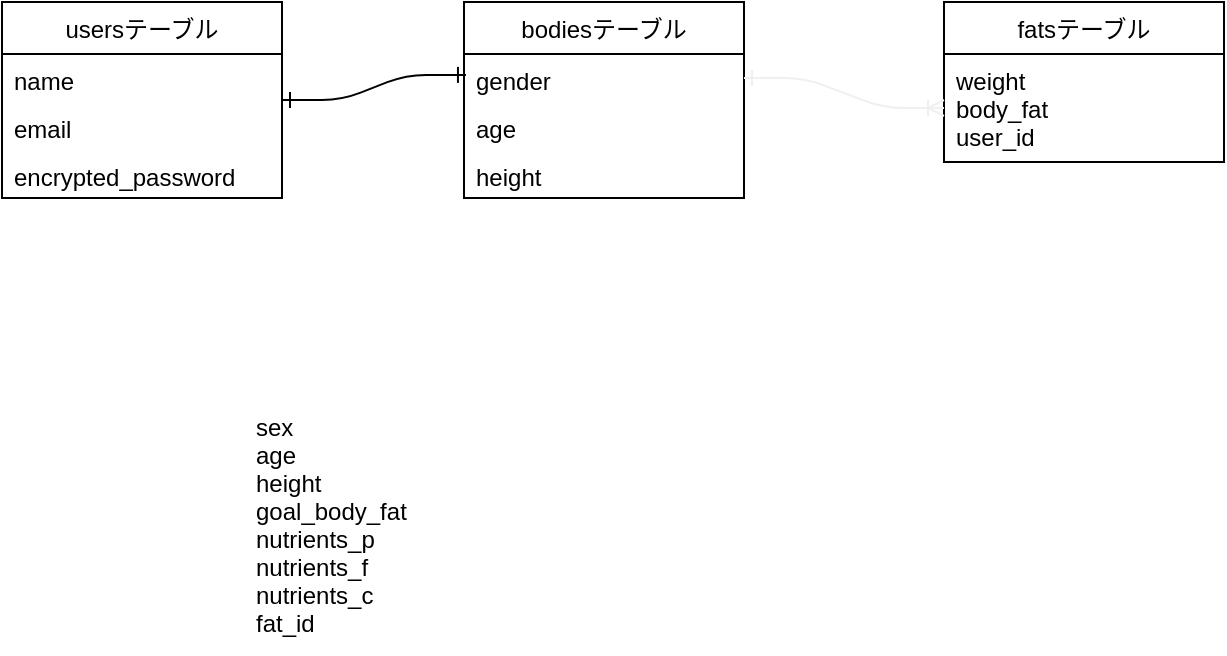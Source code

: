 <mxfile>
    <diagram id="4OkHVRhDQfJwuXleJpZx" name="ページ1">
        <mxGraphModel dx="728" dy="562" grid="1" gridSize="10" guides="1" tooltips="1" connect="1" arrows="1" fold="1" page="1" pageScale="1" pageWidth="827" pageHeight="1169" math="0" shadow="0">
            <root>
                <mxCell id="0"/>
                <mxCell id="1" parent="0"/>
                <mxCell id="2" value="usersテーブル" style="swimlane;fontStyle=0;childLayout=stackLayout;horizontal=1;startSize=26;horizontalStack=0;resizeParent=1;resizeParentMax=0;resizeLast=0;collapsible=1;marginBottom=0;" parent="1" vertex="1">
                    <mxGeometry x="89" y="81" width="140" height="98" as="geometry">
                        <mxRectangle x="330" y="240" width="50" height="26" as="alternateBounds"/>
                    </mxGeometry>
                </mxCell>
                <mxCell id="8" value="name&#10;" style="text;strokeColor=none;fillColor=none;align=left;verticalAlign=top;spacingLeft=4;spacingRight=4;overflow=hidden;rotatable=0;points=[[0,0.5],[1,0.5]];portConstraint=eastwest;" parent="2" vertex="1">
                    <mxGeometry y="26" width="140" height="24" as="geometry"/>
                </mxCell>
                <mxCell id="x5rLlfylDwacytNRwMsk-9" value="email" style="text;strokeColor=none;fillColor=none;align=left;verticalAlign=top;spacingLeft=4;spacingRight=4;overflow=hidden;rotatable=0;points=[[0,0.5],[1,0.5]];portConstraint=eastwest;" vertex="1" parent="2">
                    <mxGeometry y="50" width="140" height="24" as="geometry"/>
                </mxCell>
                <mxCell id="x5rLlfylDwacytNRwMsk-10" value="encrypted_password" style="text;strokeColor=none;fillColor=none;align=left;verticalAlign=top;spacingLeft=4;spacingRight=4;overflow=hidden;rotatable=0;points=[[0,0.5],[1,0.5]];portConstraint=eastwest;" vertex="1" parent="2">
                    <mxGeometry y="74" width="140" height="24" as="geometry"/>
                </mxCell>
                <mxCell id="3" value="fatsテーブル" style="swimlane;fontStyle=0;childLayout=stackLayout;horizontal=1;startSize=26;horizontalStack=0;resizeParent=1;resizeParentMax=0;resizeLast=0;collapsible=1;marginBottom=0;" parent="1" vertex="1">
                    <mxGeometry x="560" y="81" width="140" height="80" as="geometry"/>
                </mxCell>
                <mxCell id="4" value="weight&#10;body_fat&#10;user_id" style="text;strokeColor=none;fillColor=none;align=left;verticalAlign=top;spacingLeft=4;spacingRight=4;overflow=hidden;rotatable=0;points=[[0,0.5],[1,0.5]];portConstraint=eastwest;" parent="3" vertex="1">
                    <mxGeometry y="26" width="140" height="54" as="geometry"/>
                </mxCell>
                <mxCell id="5" value="bodiesテーブル" style="swimlane;fontStyle=0;childLayout=stackLayout;horizontal=1;startSize=26;horizontalStack=0;resizeParent=1;resizeParentMax=0;resizeLast=0;collapsible=1;marginBottom=0;" parent="1" vertex="1">
                    <mxGeometry x="320" y="81" width="140" height="98" as="geometry"/>
                </mxCell>
                <mxCell id="6" value="gender" style="text;strokeColor=none;fillColor=none;align=left;verticalAlign=top;spacingLeft=4;spacingRight=4;overflow=hidden;rotatable=0;points=[[0,0.5],[1,0.5]];portConstraint=eastwest;" parent="5" vertex="1">
                    <mxGeometry y="26" width="140" height="24" as="geometry"/>
                </mxCell>
                <mxCell id="x5rLlfylDwacytNRwMsk-14" value="age" style="text;strokeColor=none;fillColor=none;align=left;verticalAlign=top;spacingLeft=4;spacingRight=4;overflow=hidden;rotatable=0;points=[[0,0.5],[1,0.5]];portConstraint=eastwest;" vertex="1" parent="5">
                    <mxGeometry y="50" width="140" height="24" as="geometry"/>
                </mxCell>
                <mxCell id="x5rLlfylDwacytNRwMsk-15" value="height" style="text;strokeColor=none;fillColor=none;align=left;verticalAlign=top;spacingLeft=4;spacingRight=4;overflow=hidden;rotatable=0;points=[[0,0.5],[1,0.5]];portConstraint=eastwest;" vertex="1" parent="5">
                    <mxGeometry y="74" width="140" height="24" as="geometry"/>
                </mxCell>
                <mxCell id="7" value="" style="edgeStyle=entityRelationEdgeStyle;fontSize=12;html=1;endArrow=ERone;endFill=0;targetPerimeterSpacing=0;sourcePerimeterSpacing=0;startArrow=ERone;startFill=0;exitX=0.007;exitY=0.435;exitDx=0;exitDy=0;exitPerimeter=0;" parent="1" source="6" target="2" edge="1">
                    <mxGeometry width="100" height="100" relative="1" as="geometry">
                        <mxPoint x="247" y="200" as="sourcePoint"/>
                        <mxPoint x="399" y="147.5" as="targetPoint"/>
                    </mxGeometry>
                </mxCell>
                <mxCell id="9" value="" style="edgeStyle=entityRelationEdgeStyle;fontSize=12;html=1;endArrow=ERoneToMany;sourcePerimeterSpacing=0;targetPerimeterSpacing=0;strokeColor=#f0f0f0;entryX=0;entryY=0.5;entryDx=0;entryDy=0;startArrow=ERone;startFill=0;endFill=0;" parent="1" source="6" target="4" edge="1">
                    <mxGeometry width="100" height="100" relative="1" as="geometry">
                        <mxPoint x="259" y="340" as="sourcePoint"/>
                        <mxPoint x="510" y="180" as="targetPoint"/>
                    </mxGeometry>
                </mxCell>
                <mxCell id="x5rLlfylDwacytNRwMsk-11" value="sex&#10;age&#10;height&#10;goal_body_fat&#10;nutrients_p&#10;nutrients_f&#10;nutrients_c&#10;fat_id" style="text;strokeColor=none;fillColor=none;align=left;verticalAlign=top;spacingLeft=4;spacingRight=4;overflow=hidden;rotatable=0;points=[[0,0.5],[1,0.5]];portConstraint=eastwest;" vertex="1" parent="1">
                    <mxGeometry x="210" y="280" width="140" height="124" as="geometry"/>
                </mxCell>
            </root>
        </mxGraphModel>
    </diagram>
</mxfile>